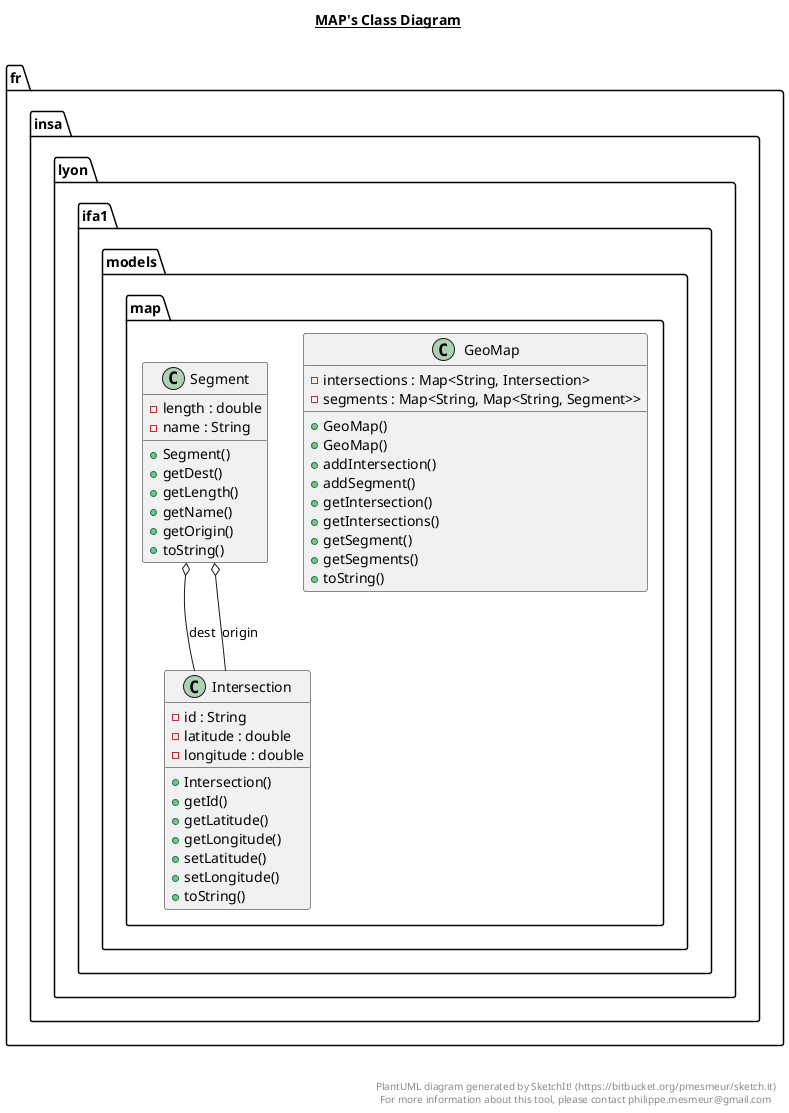 @startuml

title __MAP's Class Diagram__\n

  namespace fr.insa.lyon.ifa1 {
    namespace models.map {
      class fr.insa.lyon.ifa1.models.map.GeoMap {
          - intersections : Map<String, Intersection>
          - segments : Map<String, Map<String, Segment>>
          + GeoMap()
          + GeoMap()
          + addIntersection()
          + addSegment()
          + getIntersection()
          + getIntersections()
          + getSegment()
          + getSegments()
          + toString()
      }
    }
  }
  

  namespace fr.insa.lyon.ifa1 {
    namespace models.map {
      class fr.insa.lyon.ifa1.models.map.Intersection {
          - id : String
          - latitude : double
          - longitude : double
          + Intersection()
          + getId()
          + getLatitude()
          + getLongitude()
          + setLatitude()
          + setLongitude()
          + toString()
      }
    }
  }
  

  namespace fr.insa.lyon.ifa1 {
    namespace models.map {
      class fr.insa.lyon.ifa1.models.map.Segment {
          - length : double
          - name : String
          + Segment()
          + getDest()
          + getLength()
          + getName()
          + getOrigin()
          + toString()
      }
    }
  }
  

  fr.insa.lyon.ifa1.models.map.Segment o-- fr.insa.lyon.ifa1.models.map.Intersection : dest
  fr.insa.lyon.ifa1.models.map.Segment o-- fr.insa.lyon.ifa1.models.map.Intersection : origin


right footer


PlantUML diagram generated by SketchIt! (https://bitbucket.org/pmesmeur/sketch.it)
For more information about this tool, please contact philippe.mesmeur@gmail.com
endfooter

@enduml
